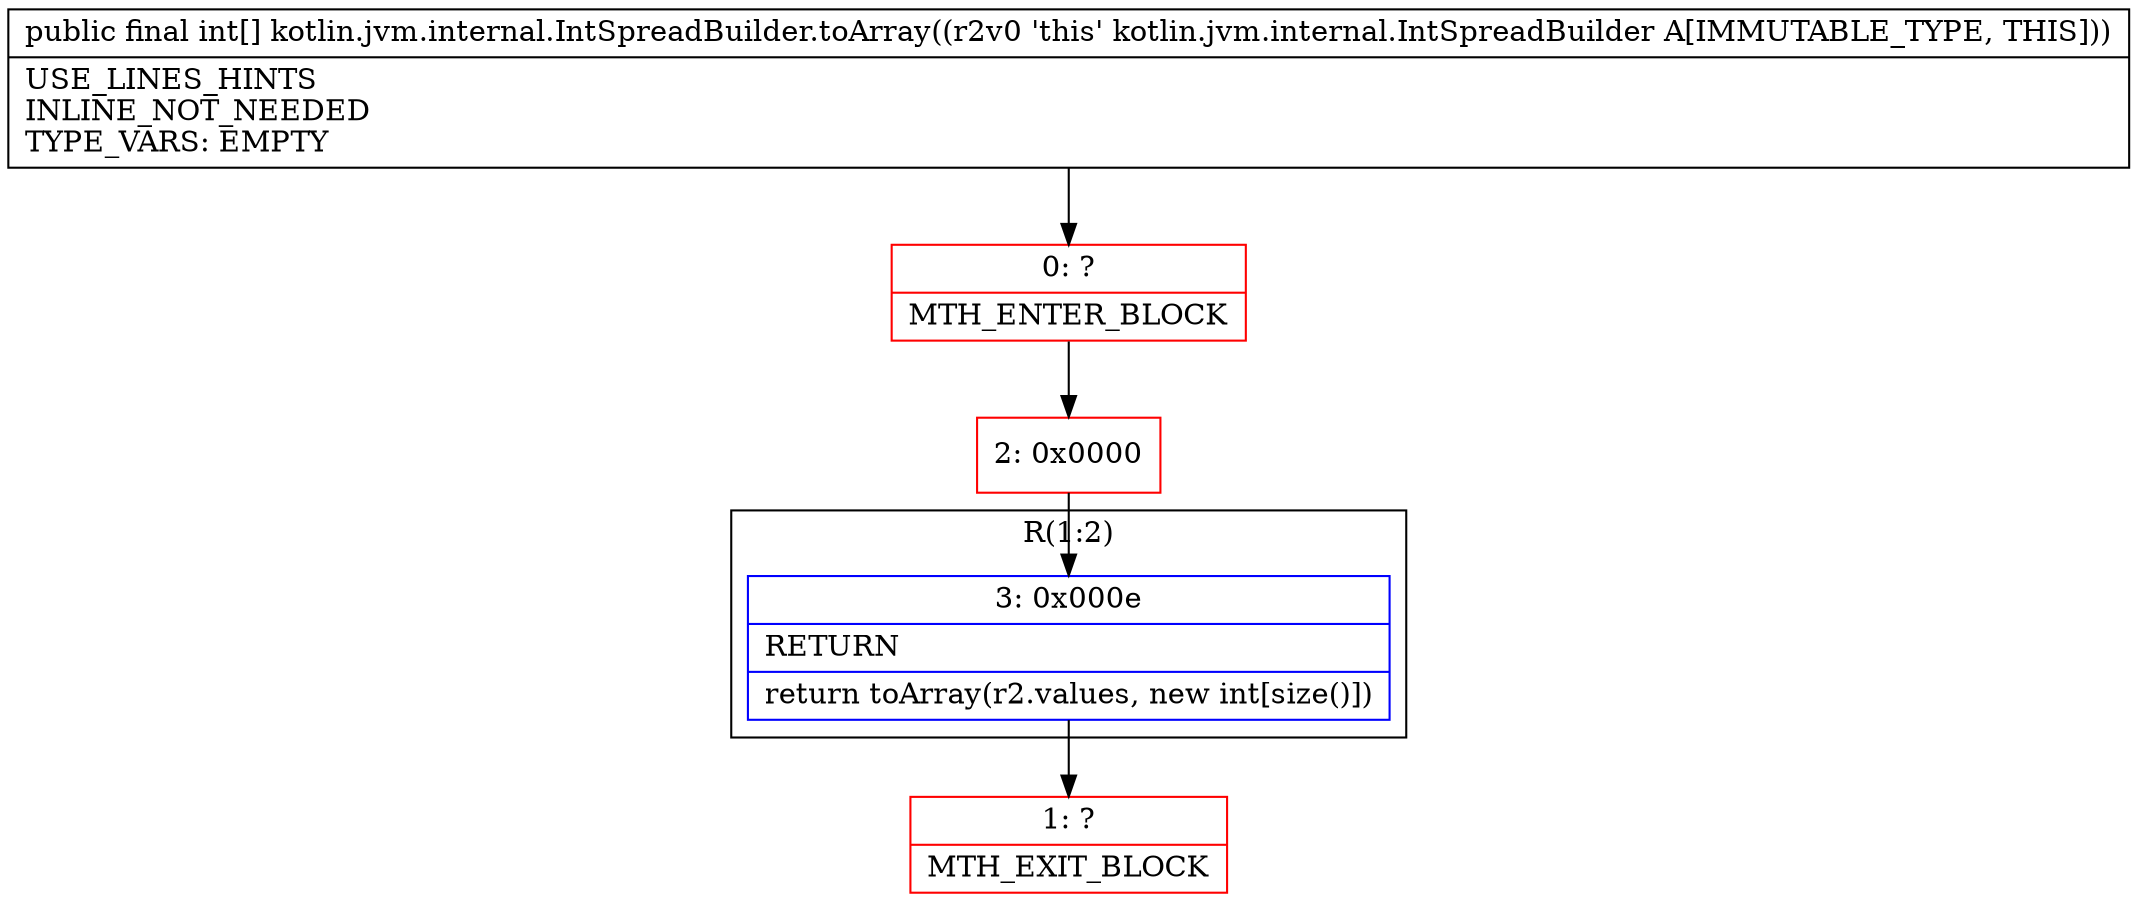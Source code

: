 digraph "CFG forkotlin.jvm.internal.IntSpreadBuilder.toArray()[I" {
subgraph cluster_Region_265450730 {
label = "R(1:2)";
node [shape=record,color=blue];
Node_3 [shape=record,label="{3\:\ 0x000e|RETURN\l|return toArray(r2.values, new int[size()])\l}"];
}
Node_0 [shape=record,color=red,label="{0\:\ ?|MTH_ENTER_BLOCK\l}"];
Node_2 [shape=record,color=red,label="{2\:\ 0x0000}"];
Node_1 [shape=record,color=red,label="{1\:\ ?|MTH_EXIT_BLOCK\l}"];
MethodNode[shape=record,label="{public final int[] kotlin.jvm.internal.IntSpreadBuilder.toArray((r2v0 'this' kotlin.jvm.internal.IntSpreadBuilder A[IMMUTABLE_TYPE, THIS]))  | USE_LINES_HINTS\lINLINE_NOT_NEEDED\lTYPE_VARS: EMPTY\l}"];
MethodNode -> Node_0;Node_3 -> Node_1;
Node_0 -> Node_2;
Node_2 -> Node_3;
}

